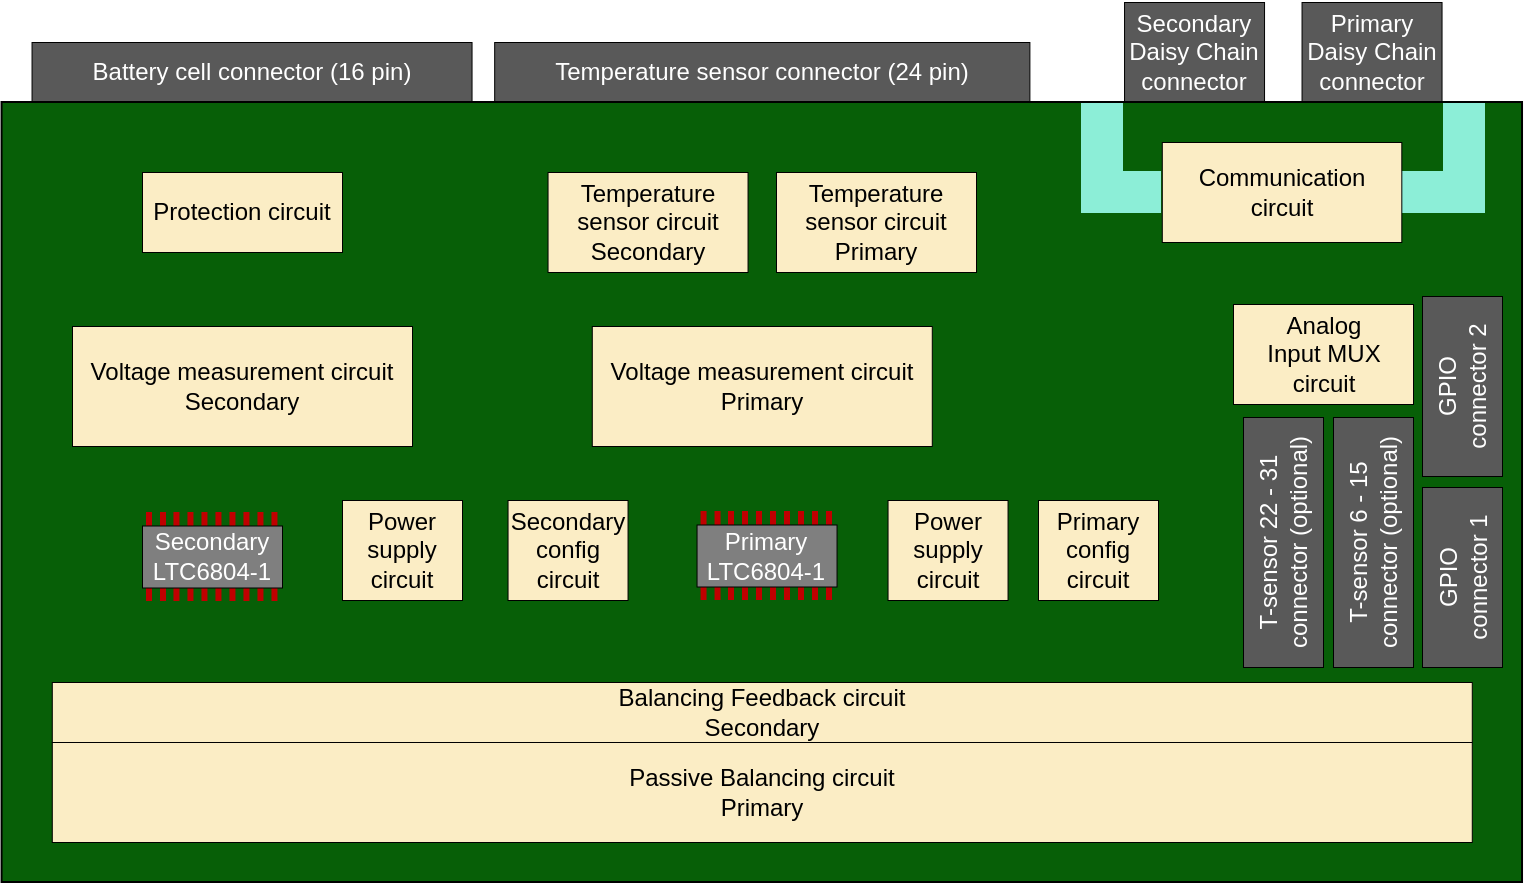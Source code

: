 <mxfile version="25.0.2">
  <diagram name="Seite-1" id="BA0OOoLF9wMwX5likL1p">
    <mxGraphModel dx="1796" dy="1086" grid="1" gridSize="10" guides="1" tooltips="1" connect="1" arrows="1" fold="1" page="1" pageScale="1" pageWidth="827" pageHeight="1169" math="0" shadow="0">
      <root>
        <mxCell id="0" />
        <mxCell id="1" parent="0" />
        <mxCell id="de77v2HiqzTg5_pVETl5-1" value="" style="rounded=0;whiteSpace=wrap;html=1;fillColor=#075f07;strokeColor=none;strokeWidth=1;fontColor=#ffffff;fontStyle=1" parent="1" vertex="1">
          <mxGeometry x="-800.23" y="150" width="760.23" height="390" as="geometry" />
        </mxCell>
        <mxCell id="de77v2HiqzTg5_pVETl5-3" value="Temperature sensor circuit&lt;br&gt;Secondary" style="rounded=0;whiteSpace=wrap;html=1;strokeWidth=0.5;fillColor=#fbedc5;" parent="1" vertex="1">
          <mxGeometry x="-527.23" y="185" width="100" height="50" as="geometry" />
        </mxCell>
        <mxCell id="de77v2HiqzTg5_pVETl5-4" value="Passive Balancing circuit&lt;br&gt;Primary" style="rounded=0;whiteSpace=wrap;html=1;fillColor=#fbedc5;align=center;strokeWidth=0.5;" parent="1" vertex="1">
          <mxGeometry x="-775.11" y="470" width="710" height="50" as="geometry" />
        </mxCell>
        <mxCell id="de77v2HiqzTg5_pVETl5-5" value="Analog&lt;br&gt;Input MUX&lt;br&gt;circuit" style="rounded=0;whiteSpace=wrap;html=1;strokeWidth=0.5;fillColor=#fbedc5;" parent="1" vertex="1">
          <mxGeometry x="-184.5" y="251" width="90" height="50" as="geometry" />
        </mxCell>
        <mxCell id="de77v2HiqzTg5_pVETl5-6" value="Voltage measurement circuit&lt;br&gt;Primary" style="rounded=0;whiteSpace=wrap;html=1;strokeWidth=0.5;fillColor=#fbedc5;" parent="1" vertex="1">
          <mxGeometry x="-505.11" y="262" width="170" height="60" as="geometry" />
        </mxCell>
        <mxCell id="de77v2HiqzTg5_pVETl5-8" value="Balancing Feedback circuit&lt;br&gt;Secondary" style="rounded=0;whiteSpace=wrap;html=1;fillColor=#fbedc5;align=center;strokeWidth=0.5;" parent="1" vertex="1">
          <mxGeometry x="-775.11" y="440" width="710" height="30" as="geometry" />
        </mxCell>
        <mxCell id="de77v2HiqzTg5_pVETl5-9" value="Temperature sensor circuit&lt;br&gt;Primary" style="rounded=0;whiteSpace=wrap;html=1;strokeWidth=0.5;fillColor=#fbedc5;" parent="1" vertex="1">
          <mxGeometry x="-413" y="185" width="100" height="50" as="geometry" />
        </mxCell>
        <mxCell id="de77v2HiqzTg5_pVETl5-10" value="Power supply circuit" style="rounded=0;whiteSpace=wrap;html=1;strokeWidth=0.5;fillColor=#fbedc5;" parent="1" vertex="1">
          <mxGeometry x="-357.23" y="349" width="60" height="50" as="geometry" />
        </mxCell>
        <mxCell id="de77v2HiqzTg5_pVETl5-11" value="Primary config circuit" style="rounded=0;whiteSpace=wrap;html=1;strokeWidth=0.5;fillColor=#fbedc5;" parent="1" vertex="1">
          <mxGeometry x="-282" y="349" width="60" height="50" as="geometry" />
        </mxCell>
        <mxCell id="de77v2HiqzTg5_pVETl5-12" value="Power supply circuit" style="rounded=0;whiteSpace=wrap;html=1;strokeWidth=0.5;fillColor=#fbedc5;" parent="1" vertex="1">
          <mxGeometry x="-630" y="349" width="60" height="50" as="geometry" />
        </mxCell>
        <mxCell id="de77v2HiqzTg5_pVETl5-13" value="Secondary config circuit" style="rounded=0;whiteSpace=wrap;html=1;strokeWidth=0.5;fillColor=#fbedc5;" parent="1" vertex="1">
          <mxGeometry x="-547.23" y="349" width="60" height="50" as="geometry" />
        </mxCell>
        <mxCell id="de77v2HiqzTg5_pVETl5-14" value="Protection circuit" style="rounded=0;whiteSpace=wrap;html=1;strokeWidth=0.5;fillColor=#fbedc5;" parent="1" vertex="1">
          <mxGeometry x="-730" y="185" width="100" height="40" as="geometry" />
        </mxCell>
        <mxCell id="de77v2HiqzTg5_pVETl5-15" value="Voltage measurement circuit&lt;br&gt;Secondary" style="rounded=0;whiteSpace=wrap;html=1;strokeWidth=0.5;fillColor=#fbedc5;" parent="1" vertex="1">
          <mxGeometry x="-765" y="262" width="170" height="60" as="geometry" />
        </mxCell>
        <mxCell id="de77v2HiqzTg5_pVETl5-16" value="Battery cell connector (16 pin)" style="rounded=0;whiteSpace=wrap;html=1;strokeWidth=0.5;fillColor=#595959;fontColor=#ffffff;" parent="1" vertex="1">
          <mxGeometry x="-785.23" y="120" width="220" height="30" as="geometry" />
        </mxCell>
        <mxCell id="de77v2HiqzTg5_pVETl5-17" value="Temperature sensor connector (24 pin)" style="rounded=0;whiteSpace=wrap;html=1;strokeWidth=0.5;fillColor=#595959;fontColor=#ffffff;" parent="1" vertex="1">
          <mxGeometry x="-553.91" y="120" width="267.61" height="30" as="geometry" />
        </mxCell>
        <mxCell id="de77v2HiqzTg5_pVETl5-18" value="Secondary&lt;br&gt;Daisy Chain&lt;br&gt;connector" style="rounded=0;whiteSpace=wrap;html=1;strokeWidth=0.5;fillColor=#595959;fontColor=#ffffff;" parent="1" vertex="1">
          <mxGeometry x="-238.98" y="100" width="70" height="50" as="geometry" />
        </mxCell>
        <mxCell id="de77v2HiqzTg5_pVETl5-19" value="Primary&lt;br&gt;Daisy Chain&lt;br&gt;connector" style="rounded=0;whiteSpace=wrap;html=1;strokeWidth=0.5;fillColor=#595959;fontColor=#ffffff;" parent="1" vertex="1">
          <mxGeometry x="-150.23" y="100" width="70" height="50" as="geometry" />
        </mxCell>
        <mxCell id="de77v2HiqzTg5_pVETl5-20" value="T-sensor 22 - 31 connector (optional)" style="rounded=0;whiteSpace=wrap;html=1;strokeWidth=0.5;fillColor=#595959;fontColor=#ffffff;rotation=-90;" parent="1" vertex="1">
          <mxGeometry x="-222" y="350" width="125" height="40" as="geometry" />
        </mxCell>
        <mxCell id="de77v2HiqzTg5_pVETl5-21" value="T-sensor 6 - 15 connector (optional)" style="rounded=0;whiteSpace=wrap;html=1;strokeWidth=0.5;fillColor=#595959;fontColor=#ffffff;rotation=-90;" parent="1" vertex="1">
          <mxGeometry x="-177" y="350" width="125" height="40" as="geometry" />
        </mxCell>
        <mxCell id="de77v2HiqzTg5_pVETl5-22" value="GPIO&lt;br&gt;connector 1" style="rounded=0;whiteSpace=wrap;html=1;strokeWidth=0.5;fillColor=#595959;fontColor=#ffffff;rotation=-90;" parent="1" vertex="1">
          <mxGeometry x="-115" y="367.5" width="90" height="40" as="geometry" />
        </mxCell>
        <mxCell id="de77v2HiqzTg5_pVETl5-23" value="GPIO&lt;br&gt;connector 2" style="rounded=0;whiteSpace=wrap;html=1;strokeWidth=0.5;fillColor=#595959;fontColor=#ffffff;rotation=-90;" parent="1" vertex="1">
          <mxGeometry x="-115" y="272" width="90" height="40" as="geometry" />
        </mxCell>
        <mxCell id="de77v2HiqzTg5_pVETl5-28" value="" style="shape=flexArrow;endArrow=none;html=1;rounded=0;endFill=0;edgeStyle=elbowEdgeStyle;elbow=horizontal;strokeColor=none;fillColor=#8ceed7;endSize=10;startSize=10;strokeWidth=12;" parent="1" edge="1">
          <mxGeometry width="50" height="50" relative="1" as="geometry">
            <mxPoint x="-214.48" y="195" as="sourcePoint" />
            <mxPoint x="-250" y="144" as="targetPoint" />
            <Array as="points">
              <mxPoint x="-250" y="170" />
            </Array>
          </mxGeometry>
        </mxCell>
        <mxCell id="de77v2HiqzTg5_pVETl5-30" value="" style="shape=flexArrow;endArrow=none;html=1;rounded=0;endFill=0;edgeStyle=elbowEdgeStyle;elbow=horizontal;strokeColor=none;fillColor=#8ceed7;endSize=10;startSize=10;strokeWidth=12;exitX=0.996;exitY=0.528;exitDx=0;exitDy=0;exitPerimeter=0;" parent="1" edge="1">
          <mxGeometry width="50" height="50" relative="1" as="geometry">
            <mxPoint x="-111.569" y="195.0" as="sourcePoint" />
            <mxPoint x="-69" y="144" as="targetPoint" />
            <Array as="points">
              <mxPoint x="-69" y="170" />
            </Array>
          </mxGeometry>
        </mxCell>
        <mxCell id="de77v2HiqzTg5_pVETl5-2" value="Communication&lt;br&gt;circuit" style="rounded=0;whiteSpace=wrap;html=1;strokeWidth=0.5;fillColor=#fbedc5;" parent="1" vertex="1">
          <mxGeometry x="-220.11" y="170" width="119.77" height="50" as="geometry" />
        </mxCell>
        <mxCell id="de77v2HiqzTg5_pVETl5-56" value="" style="group" parent="1" vertex="1" connectable="0">
          <mxGeometry x="-452.73" y="354.5" width="70" height="44.5" as="geometry" />
        </mxCell>
        <mxCell id="de77v2HiqzTg5_pVETl5-31" value="" style="rounded=0;whiteSpace=wrap;html=1;strokeColor=none;fillColor=#c00000;" parent="de77v2HiqzTg5_pVETl5-56" vertex="1">
          <mxGeometry x="2" y="37.5" width="3" height="7" as="geometry" />
        </mxCell>
        <mxCell id="de77v2HiqzTg5_pVETl5-34" value="" style="rounded=0;whiteSpace=wrap;html=1;strokeColor=none;fillColor=#c00000;" parent="de77v2HiqzTg5_pVETl5-56" vertex="1">
          <mxGeometry x="15.73" y="37.5" width="3" height="7" as="geometry" />
        </mxCell>
        <mxCell id="de77v2HiqzTg5_pVETl5-35" value="" style="rounded=0;whiteSpace=wrap;html=1;strokeColor=none;fillColor=#c00000;" parent="de77v2HiqzTg5_pVETl5-56" vertex="1">
          <mxGeometry x="57.73" y="37.5" width="3" height="7" as="geometry" />
        </mxCell>
        <mxCell id="de77v2HiqzTg5_pVETl5-36" value="" style="rounded=0;whiteSpace=wrap;html=1;strokeColor=none;fillColor=#c00000;" parent="de77v2HiqzTg5_pVETl5-56" vertex="1">
          <mxGeometry x="22.73" y="37.5" width="3" height="7" as="geometry" />
        </mxCell>
        <mxCell id="de77v2HiqzTg5_pVETl5-37" value="" style="rounded=0;whiteSpace=wrap;html=1;strokeColor=none;fillColor=#c00000;" parent="de77v2HiqzTg5_pVETl5-56" vertex="1">
          <mxGeometry x="9" y="37.5" width="3" height="7" as="geometry" />
        </mxCell>
        <mxCell id="de77v2HiqzTg5_pVETl5-39" value="" style="rounded=0;whiteSpace=wrap;html=1;strokeColor=none;fillColor=#c00000;" parent="de77v2HiqzTg5_pVETl5-56" vertex="1">
          <mxGeometry x="29.73" y="37.5" width="3" height="7" as="geometry" />
        </mxCell>
        <mxCell id="de77v2HiqzTg5_pVETl5-40" value="" style="rounded=0;whiteSpace=wrap;html=1;strokeColor=none;fillColor=#c00000;" parent="de77v2HiqzTg5_pVETl5-56" vertex="1">
          <mxGeometry x="36.73" y="37.5" width="3" height="7" as="geometry" />
        </mxCell>
        <mxCell id="de77v2HiqzTg5_pVETl5-41" value="" style="rounded=0;whiteSpace=wrap;html=1;strokeColor=none;fillColor=#c00000;" parent="de77v2HiqzTg5_pVETl5-56" vertex="1">
          <mxGeometry x="50.73" y="37.5" width="3" height="7" as="geometry" />
        </mxCell>
        <mxCell id="de77v2HiqzTg5_pVETl5-43" value="" style="rounded=0;whiteSpace=wrap;html=1;strokeColor=none;fillColor=#c00000;" parent="de77v2HiqzTg5_pVETl5-56" vertex="1">
          <mxGeometry x="43.73" y="37.5" width="3" height="7" as="geometry" />
        </mxCell>
        <mxCell id="de77v2HiqzTg5_pVETl5-44" value="" style="rounded=0;whiteSpace=wrap;html=1;strokeColor=none;fillColor=#c00000;" parent="de77v2HiqzTg5_pVETl5-56" vertex="1">
          <mxGeometry x="64.73" y="37.5" width="3" height="7" as="geometry" />
        </mxCell>
        <mxCell id="de77v2HiqzTg5_pVETl5-46" value="" style="rounded=0;whiteSpace=wrap;html=1;strokeColor=none;fillColor=#c00000;" parent="de77v2HiqzTg5_pVETl5-56" vertex="1">
          <mxGeometry x="2" width="3" height="7" as="geometry" />
        </mxCell>
        <mxCell id="de77v2HiqzTg5_pVETl5-47" value="" style="rounded=0;whiteSpace=wrap;html=1;strokeColor=none;fillColor=#c00000;" parent="de77v2HiqzTg5_pVETl5-56" vertex="1">
          <mxGeometry x="15.73" width="3" height="7" as="geometry" />
        </mxCell>
        <mxCell id="de77v2HiqzTg5_pVETl5-48" value="" style="rounded=0;whiteSpace=wrap;html=1;strokeColor=none;fillColor=#c00000;" parent="de77v2HiqzTg5_pVETl5-56" vertex="1">
          <mxGeometry x="57.73" width="3" height="7" as="geometry" />
        </mxCell>
        <mxCell id="de77v2HiqzTg5_pVETl5-49" value="" style="rounded=0;whiteSpace=wrap;html=1;strokeColor=none;fillColor=#c00000;" parent="de77v2HiqzTg5_pVETl5-56" vertex="1">
          <mxGeometry x="22.73" width="3" height="7" as="geometry" />
        </mxCell>
        <mxCell id="de77v2HiqzTg5_pVETl5-50" value="" style="rounded=0;whiteSpace=wrap;html=1;strokeColor=none;fillColor=#c00000;" parent="de77v2HiqzTg5_pVETl5-56" vertex="1">
          <mxGeometry x="9" width="3" height="7" as="geometry" />
        </mxCell>
        <mxCell id="de77v2HiqzTg5_pVETl5-51" value="" style="rounded=0;whiteSpace=wrap;html=1;strokeColor=none;fillColor=#c00000;" parent="de77v2HiqzTg5_pVETl5-56" vertex="1">
          <mxGeometry x="29.73" width="3" height="7" as="geometry" />
        </mxCell>
        <mxCell id="de77v2HiqzTg5_pVETl5-52" value="" style="rounded=0;whiteSpace=wrap;html=1;strokeColor=none;fillColor=#c00000;" parent="de77v2HiqzTg5_pVETl5-56" vertex="1">
          <mxGeometry x="36.73" width="3" height="7" as="geometry" />
        </mxCell>
        <mxCell id="de77v2HiqzTg5_pVETl5-53" value="" style="rounded=0;whiteSpace=wrap;html=1;strokeColor=none;fillColor=#c00000;" parent="de77v2HiqzTg5_pVETl5-56" vertex="1">
          <mxGeometry x="50.73" width="3" height="7" as="geometry" />
        </mxCell>
        <mxCell id="de77v2HiqzTg5_pVETl5-54" value="" style="rounded=0;whiteSpace=wrap;html=1;strokeColor=none;fillColor=#c00000;" parent="de77v2HiqzTg5_pVETl5-56" vertex="1">
          <mxGeometry x="43.73" width="3" height="7" as="geometry" />
        </mxCell>
        <mxCell id="de77v2HiqzTg5_pVETl5-55" value="" style="rounded=0;whiteSpace=wrap;html=1;strokeColor=none;fillColor=#c00000;" parent="de77v2HiqzTg5_pVETl5-56" vertex="1">
          <mxGeometry x="64.73" width="3" height="7" as="geometry" />
        </mxCell>
        <mxCell id="de77v2HiqzTg5_pVETl5-24" value="Primary&lt;br&gt;LTC6804-1" style="rounded=0;whiteSpace=wrap;html=1;strokeWidth=0.5;fillColor=#7f7f7f;fontColor=#ffffff;rotation=0;strokeColor=default;" parent="de77v2HiqzTg5_pVETl5-56" vertex="1">
          <mxGeometry y="6.75" width="70" height="31" as="geometry" />
        </mxCell>
        <mxCell id="de77v2HiqzTg5_pVETl5-57" value="" style="group" parent="1" vertex="1" connectable="0">
          <mxGeometry x="-730" y="355" width="70" height="44.5" as="geometry" />
        </mxCell>
        <mxCell id="de77v2HiqzTg5_pVETl5-58" value="" style="rounded=0;whiteSpace=wrap;html=1;strokeColor=none;fillColor=#c00000;" parent="de77v2HiqzTg5_pVETl5-57" vertex="1">
          <mxGeometry x="2" y="37.5" width="3" height="7" as="geometry" />
        </mxCell>
        <mxCell id="de77v2HiqzTg5_pVETl5-59" value="" style="rounded=0;whiteSpace=wrap;html=1;strokeColor=none;fillColor=#c00000;" parent="de77v2HiqzTg5_pVETl5-57" vertex="1">
          <mxGeometry x="15.73" y="37.5" width="3" height="7" as="geometry" />
        </mxCell>
        <mxCell id="de77v2HiqzTg5_pVETl5-60" value="" style="rounded=0;whiteSpace=wrap;html=1;strokeColor=none;fillColor=#c00000;" parent="de77v2HiqzTg5_pVETl5-57" vertex="1">
          <mxGeometry x="57.73" y="37.5" width="3" height="7" as="geometry" />
        </mxCell>
        <mxCell id="de77v2HiqzTg5_pVETl5-61" value="" style="rounded=0;whiteSpace=wrap;html=1;strokeColor=none;fillColor=#c00000;" parent="de77v2HiqzTg5_pVETl5-57" vertex="1">
          <mxGeometry x="22.73" y="37.5" width="3" height="7" as="geometry" />
        </mxCell>
        <mxCell id="de77v2HiqzTg5_pVETl5-62" value="" style="rounded=0;whiteSpace=wrap;html=1;strokeColor=none;fillColor=#c00000;" parent="de77v2HiqzTg5_pVETl5-57" vertex="1">
          <mxGeometry x="9" y="37.5" width="3" height="7" as="geometry" />
        </mxCell>
        <mxCell id="de77v2HiqzTg5_pVETl5-63" value="" style="rounded=0;whiteSpace=wrap;html=1;strokeColor=none;fillColor=#c00000;" parent="de77v2HiqzTg5_pVETl5-57" vertex="1">
          <mxGeometry x="29.73" y="37.5" width="3" height="7" as="geometry" />
        </mxCell>
        <mxCell id="de77v2HiqzTg5_pVETl5-64" value="" style="rounded=0;whiteSpace=wrap;html=1;strokeColor=none;fillColor=#c00000;" parent="de77v2HiqzTg5_pVETl5-57" vertex="1">
          <mxGeometry x="36.73" y="37.5" width="3" height="7" as="geometry" />
        </mxCell>
        <mxCell id="de77v2HiqzTg5_pVETl5-65" value="" style="rounded=0;whiteSpace=wrap;html=1;strokeColor=none;fillColor=#c00000;" parent="de77v2HiqzTg5_pVETl5-57" vertex="1">
          <mxGeometry x="50.73" y="37.5" width="3" height="7" as="geometry" />
        </mxCell>
        <mxCell id="de77v2HiqzTg5_pVETl5-66" value="" style="rounded=0;whiteSpace=wrap;html=1;strokeColor=none;fillColor=#c00000;" parent="de77v2HiqzTg5_pVETl5-57" vertex="1">
          <mxGeometry x="43.73" y="37.5" width="3" height="7" as="geometry" />
        </mxCell>
        <mxCell id="de77v2HiqzTg5_pVETl5-67" value="" style="rounded=0;whiteSpace=wrap;html=1;strokeColor=none;fillColor=#c00000;" parent="de77v2HiqzTg5_pVETl5-57" vertex="1">
          <mxGeometry x="64.73" y="37.5" width="3" height="7" as="geometry" />
        </mxCell>
        <mxCell id="de77v2HiqzTg5_pVETl5-68" value="" style="rounded=0;whiteSpace=wrap;html=1;strokeColor=none;fillColor=#c00000;" parent="de77v2HiqzTg5_pVETl5-57" vertex="1">
          <mxGeometry x="2" width="3" height="7" as="geometry" />
        </mxCell>
        <mxCell id="de77v2HiqzTg5_pVETl5-69" value="" style="rounded=0;whiteSpace=wrap;html=1;strokeColor=none;fillColor=#c00000;" parent="de77v2HiqzTg5_pVETl5-57" vertex="1">
          <mxGeometry x="15.73" width="3" height="7" as="geometry" />
        </mxCell>
        <mxCell id="de77v2HiqzTg5_pVETl5-70" value="" style="rounded=0;whiteSpace=wrap;html=1;strokeColor=none;fillColor=#c00000;" parent="de77v2HiqzTg5_pVETl5-57" vertex="1">
          <mxGeometry x="57.73" width="3" height="7" as="geometry" />
        </mxCell>
        <mxCell id="de77v2HiqzTg5_pVETl5-71" value="" style="rounded=0;whiteSpace=wrap;html=1;strokeColor=none;fillColor=#c00000;" parent="de77v2HiqzTg5_pVETl5-57" vertex="1">
          <mxGeometry x="22.73" width="3" height="7" as="geometry" />
        </mxCell>
        <mxCell id="de77v2HiqzTg5_pVETl5-72" value="" style="rounded=0;whiteSpace=wrap;html=1;strokeColor=none;fillColor=#c00000;" parent="de77v2HiqzTg5_pVETl5-57" vertex="1">
          <mxGeometry x="9" width="3" height="7" as="geometry" />
        </mxCell>
        <mxCell id="de77v2HiqzTg5_pVETl5-73" value="" style="rounded=0;whiteSpace=wrap;html=1;strokeColor=none;fillColor=#c00000;" parent="de77v2HiqzTg5_pVETl5-57" vertex="1">
          <mxGeometry x="29.73" width="3" height="7" as="geometry" />
        </mxCell>
        <mxCell id="de77v2HiqzTg5_pVETl5-74" value="" style="rounded=0;whiteSpace=wrap;html=1;strokeColor=none;fillColor=#c00000;" parent="de77v2HiqzTg5_pVETl5-57" vertex="1">
          <mxGeometry x="36.73" width="3" height="7" as="geometry" />
        </mxCell>
        <mxCell id="de77v2HiqzTg5_pVETl5-75" value="" style="rounded=0;whiteSpace=wrap;html=1;strokeColor=none;fillColor=#c00000;" parent="de77v2HiqzTg5_pVETl5-57" vertex="1">
          <mxGeometry x="50.73" width="3" height="7" as="geometry" />
        </mxCell>
        <mxCell id="de77v2HiqzTg5_pVETl5-76" value="" style="rounded=0;whiteSpace=wrap;html=1;strokeColor=none;fillColor=#c00000;" parent="de77v2HiqzTg5_pVETl5-57" vertex="1">
          <mxGeometry x="43.73" width="3" height="7" as="geometry" />
        </mxCell>
        <mxCell id="de77v2HiqzTg5_pVETl5-77" value="" style="rounded=0;whiteSpace=wrap;html=1;strokeColor=none;fillColor=#c00000;" parent="de77v2HiqzTg5_pVETl5-57" vertex="1">
          <mxGeometry x="64.73" width="3" height="7" as="geometry" />
        </mxCell>
        <mxCell id="de77v2HiqzTg5_pVETl5-78" value="Secondary&lt;br&gt;LTC6804-1" style="rounded=0;whiteSpace=wrap;html=1;strokeWidth=0.5;fillColor=#7f7f7f;fontColor=#ffffff;rotation=0;strokeColor=default;" parent="de77v2HiqzTg5_pVETl5-57" vertex="1">
          <mxGeometry y="6.75" width="70" height="31" as="geometry" />
        </mxCell>
        <mxCell id="IVlEzah_T0_RHCfEm-74-1" value="" style="rounded=0;whiteSpace=wrap;html=1;fillColor=none;" vertex="1" parent="1">
          <mxGeometry x="-800.22" y="150" width="760.23" height="390" as="geometry" />
        </mxCell>
      </root>
    </mxGraphModel>
  </diagram>
</mxfile>
